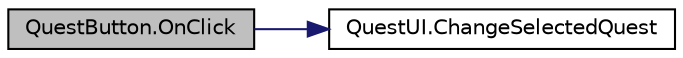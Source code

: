 digraph "QuestButton.OnClick"
{
  edge [fontname="Helvetica",fontsize="10",labelfontname="Helvetica",labelfontsize="10"];
  node [fontname="Helvetica",fontsize="10",shape=record];
  rankdir="LR";
  Node0 [label="QuestButton.OnClick",height=0.2,width=0.4,color="black", fillcolor="grey75", style="filled", fontcolor="black"];
  Node0 -> Node1 [color="midnightblue",fontsize="10",style="solid",fontname="Helvetica"];
  Node1 [label="QuestUI.ChangeSelectedQuest",height=0.2,width=0.4,color="black", fillcolor="white", style="filled",URL="$class_quest_u_i.html#ab18b3cfa90ab09f99183569dcbff6aa0",tooltip="Change the information in the QuestInfo box for matching a quest "];
}
